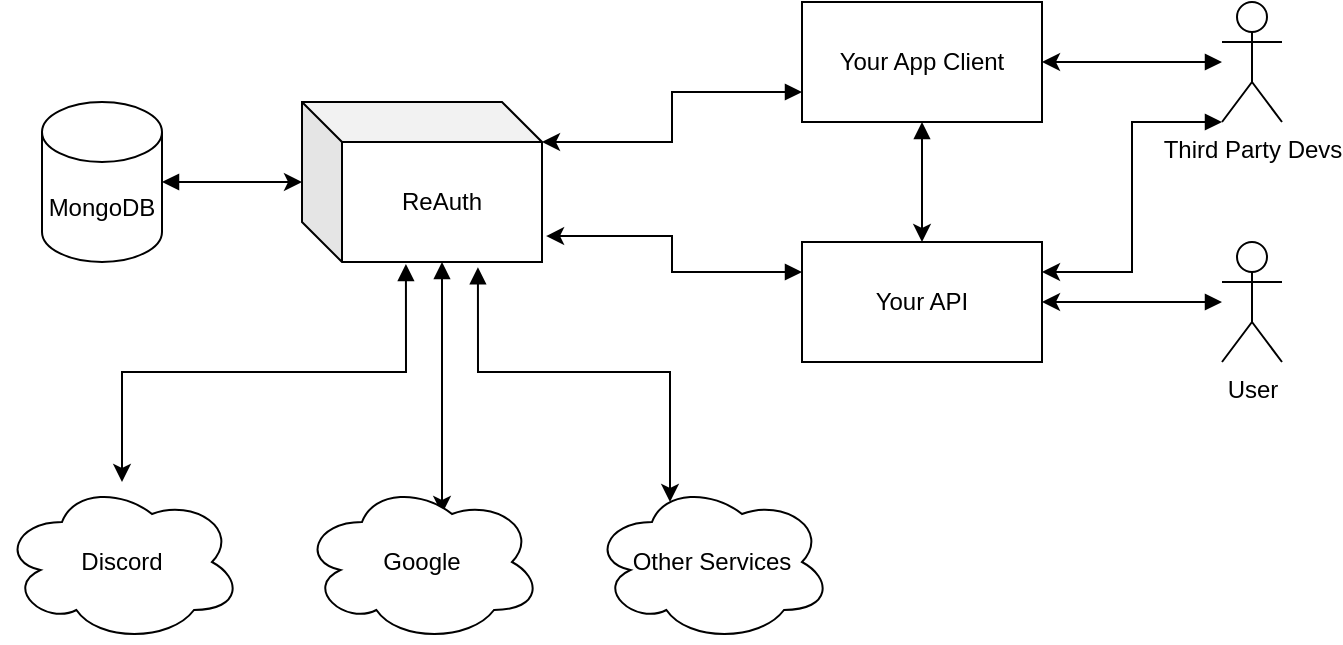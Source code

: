 <mxfile version="14.1.8" type="device"><diagram id="zeTQ29al244jSm_GgM2X" name="Page-1"><mxGraphModel dx="868" dy="517" grid="1" gridSize="10" guides="1" tooltips="1" connect="1" arrows="1" fold="1" page="1" pageScale="1" pageWidth="850" pageHeight="1100" math="0" shadow="0"><root><mxCell id="0"/><mxCell id="1" parent="0"/><mxCell id="IDPfwtv5otXjwNoxS5di-12" style="edgeStyle=orthogonalEdgeStyle;rounded=0;orthogonalLoop=1;jettySize=auto;html=1;exitX=0.433;exitY=1.013;exitDx=0;exitDy=0;exitPerimeter=0;startArrow=block;startFill=1;" edge="1" parent="1" source="IDPfwtv5otXjwNoxS5di-2" target="IDPfwtv5otXjwNoxS5di-3"><mxGeometry relative="1" as="geometry"/></mxCell><mxCell id="IDPfwtv5otXjwNoxS5di-13" style="edgeStyle=orthogonalEdgeStyle;rounded=0;orthogonalLoop=1;jettySize=auto;html=1;exitX=0;exitY=0;exitDx=70;exitDy=80;exitPerimeter=0;startArrow=block;startFill=1;" edge="1" parent="1" source="IDPfwtv5otXjwNoxS5di-2"><mxGeometry relative="1" as="geometry"><mxPoint x="230" y="276" as="targetPoint"/></mxGeometry></mxCell><mxCell id="IDPfwtv5otXjwNoxS5di-14" style="edgeStyle=orthogonalEdgeStyle;rounded=0;orthogonalLoop=1;jettySize=auto;html=1;exitX=0.733;exitY=1.033;exitDx=0;exitDy=0;exitPerimeter=0;entryX=0.325;entryY=0.125;entryDx=0;entryDy=0;entryPerimeter=0;startArrow=block;startFill=1;" edge="1" parent="1" source="IDPfwtv5otXjwNoxS5di-2" target="IDPfwtv5otXjwNoxS5di-5"><mxGeometry relative="1" as="geometry"><Array as="points"><mxPoint x="248" y="205"/><mxPoint x="344" y="205"/></Array></mxGeometry></mxCell><mxCell id="IDPfwtv5otXjwNoxS5di-2" value="ReAuth" style="shape=cube;whiteSpace=wrap;html=1;boundedLbl=1;backgroundOutline=1;darkOpacity=0.05;darkOpacity2=0.1;" vertex="1" parent="1"><mxGeometry x="160" y="70" width="120" height="80" as="geometry"/></mxCell><mxCell id="IDPfwtv5otXjwNoxS5di-3" value="Discord" style="ellipse;shape=cloud;whiteSpace=wrap;html=1;" vertex="1" parent="1"><mxGeometry x="10" y="260" width="120" height="80" as="geometry"/></mxCell><mxCell id="IDPfwtv5otXjwNoxS5di-4" value="Google" style="ellipse;shape=cloud;whiteSpace=wrap;html=1;" vertex="1" parent="1"><mxGeometry x="160" y="260" width="120" height="80" as="geometry"/></mxCell><mxCell id="IDPfwtv5otXjwNoxS5di-5" value="Other Services" style="ellipse;shape=cloud;whiteSpace=wrap;html=1;" vertex="1" parent="1"><mxGeometry x="305" y="260" width="120" height="80" as="geometry"/></mxCell><mxCell id="IDPfwtv5otXjwNoxS5di-8" style="edgeStyle=orthogonalEdgeStyle;rounded=0;orthogonalLoop=1;jettySize=auto;html=1;entryX=0.5;entryY=0;entryDx=0;entryDy=0;startArrow=block;startFill=1;" edge="1" parent="1" source="IDPfwtv5otXjwNoxS5di-6" target="IDPfwtv5otXjwNoxS5di-7"><mxGeometry relative="1" as="geometry"/></mxCell><mxCell id="IDPfwtv5otXjwNoxS5di-10" style="edgeStyle=orthogonalEdgeStyle;rounded=0;orthogonalLoop=1;jettySize=auto;html=1;exitX=0;exitY=0.75;exitDx=0;exitDy=0;entryX=0;entryY=0;entryDx=120;entryDy=20;entryPerimeter=0;startArrow=block;startFill=1;" edge="1" parent="1" source="IDPfwtv5otXjwNoxS5di-6" target="IDPfwtv5otXjwNoxS5di-2"><mxGeometry relative="1" as="geometry"/></mxCell><mxCell id="IDPfwtv5otXjwNoxS5di-6" value="Your App Client" style="rounded=0;whiteSpace=wrap;html=1;" vertex="1" parent="1"><mxGeometry x="410" y="20" width="120" height="60" as="geometry"/></mxCell><mxCell id="IDPfwtv5otXjwNoxS5di-11" style="edgeStyle=orthogonalEdgeStyle;rounded=0;orthogonalLoop=1;jettySize=auto;html=1;exitX=0;exitY=0.25;exitDx=0;exitDy=0;entryX=1.017;entryY=0.838;entryDx=0;entryDy=0;entryPerimeter=0;startArrow=block;startFill=1;" edge="1" parent="1" source="IDPfwtv5otXjwNoxS5di-7" target="IDPfwtv5otXjwNoxS5di-2"><mxGeometry relative="1" as="geometry"/></mxCell><mxCell id="IDPfwtv5otXjwNoxS5di-7" value="Your API" style="rounded=0;whiteSpace=wrap;html=1;" vertex="1" parent="1"><mxGeometry x="410" y="140" width="120" height="60" as="geometry"/></mxCell><mxCell id="IDPfwtv5otXjwNoxS5di-17" style="edgeStyle=orthogonalEdgeStyle;rounded=0;orthogonalLoop=1;jettySize=auto;html=1;entryX=1;entryY=0.5;entryDx=0;entryDy=0;startArrow=block;startFill=1;" edge="1" parent="1" source="IDPfwtv5otXjwNoxS5di-16" target="IDPfwtv5otXjwNoxS5di-7"><mxGeometry relative="1" as="geometry"/></mxCell><mxCell id="IDPfwtv5otXjwNoxS5di-16" value="User" style="shape=umlActor;verticalLabelPosition=bottom;verticalAlign=top;html=1;outlineConnect=0;" vertex="1" parent="1"><mxGeometry x="620" y="140" width="30" height="60" as="geometry"/></mxCell><mxCell id="IDPfwtv5otXjwNoxS5di-19" style="edgeStyle=orthogonalEdgeStyle;rounded=0;orthogonalLoop=1;jettySize=auto;html=1;startArrow=block;startFill=1;" edge="1" parent="1" source="IDPfwtv5otXjwNoxS5di-18" target="IDPfwtv5otXjwNoxS5di-6"><mxGeometry relative="1" as="geometry"/></mxCell><mxCell id="IDPfwtv5otXjwNoxS5di-20" style="edgeStyle=orthogonalEdgeStyle;rounded=0;orthogonalLoop=1;jettySize=auto;html=1;entryX=1;entryY=0.25;entryDx=0;entryDy=0;startArrow=block;startFill=1;" edge="1" parent="1" source="IDPfwtv5otXjwNoxS5di-18" target="IDPfwtv5otXjwNoxS5di-7"><mxGeometry relative="1" as="geometry"><Array as="points"><mxPoint x="575" y="80"/><mxPoint x="575" y="155"/></Array></mxGeometry></mxCell><mxCell id="IDPfwtv5otXjwNoxS5di-18" value="Third Party Devs" style="shape=umlActor;verticalLabelPosition=bottom;verticalAlign=top;html=1;outlineConnect=0;" vertex="1" parent="1"><mxGeometry x="620" y="20" width="30" height="60" as="geometry"/></mxCell><mxCell id="IDPfwtv5otXjwNoxS5di-22" style="edgeStyle=orthogonalEdgeStyle;rounded=0;orthogonalLoop=1;jettySize=auto;html=1;startArrow=block;startFill=1;" edge="1" parent="1" source="IDPfwtv5otXjwNoxS5di-21" target="IDPfwtv5otXjwNoxS5di-2"><mxGeometry relative="1" as="geometry"/></mxCell><mxCell id="IDPfwtv5otXjwNoxS5di-21" value="MongoDB" style="shape=cylinder3;whiteSpace=wrap;html=1;boundedLbl=1;backgroundOutline=1;size=15;" vertex="1" parent="1"><mxGeometry x="30" y="70" width="60" height="80" as="geometry"/></mxCell></root></mxGraphModel></diagram></mxfile>